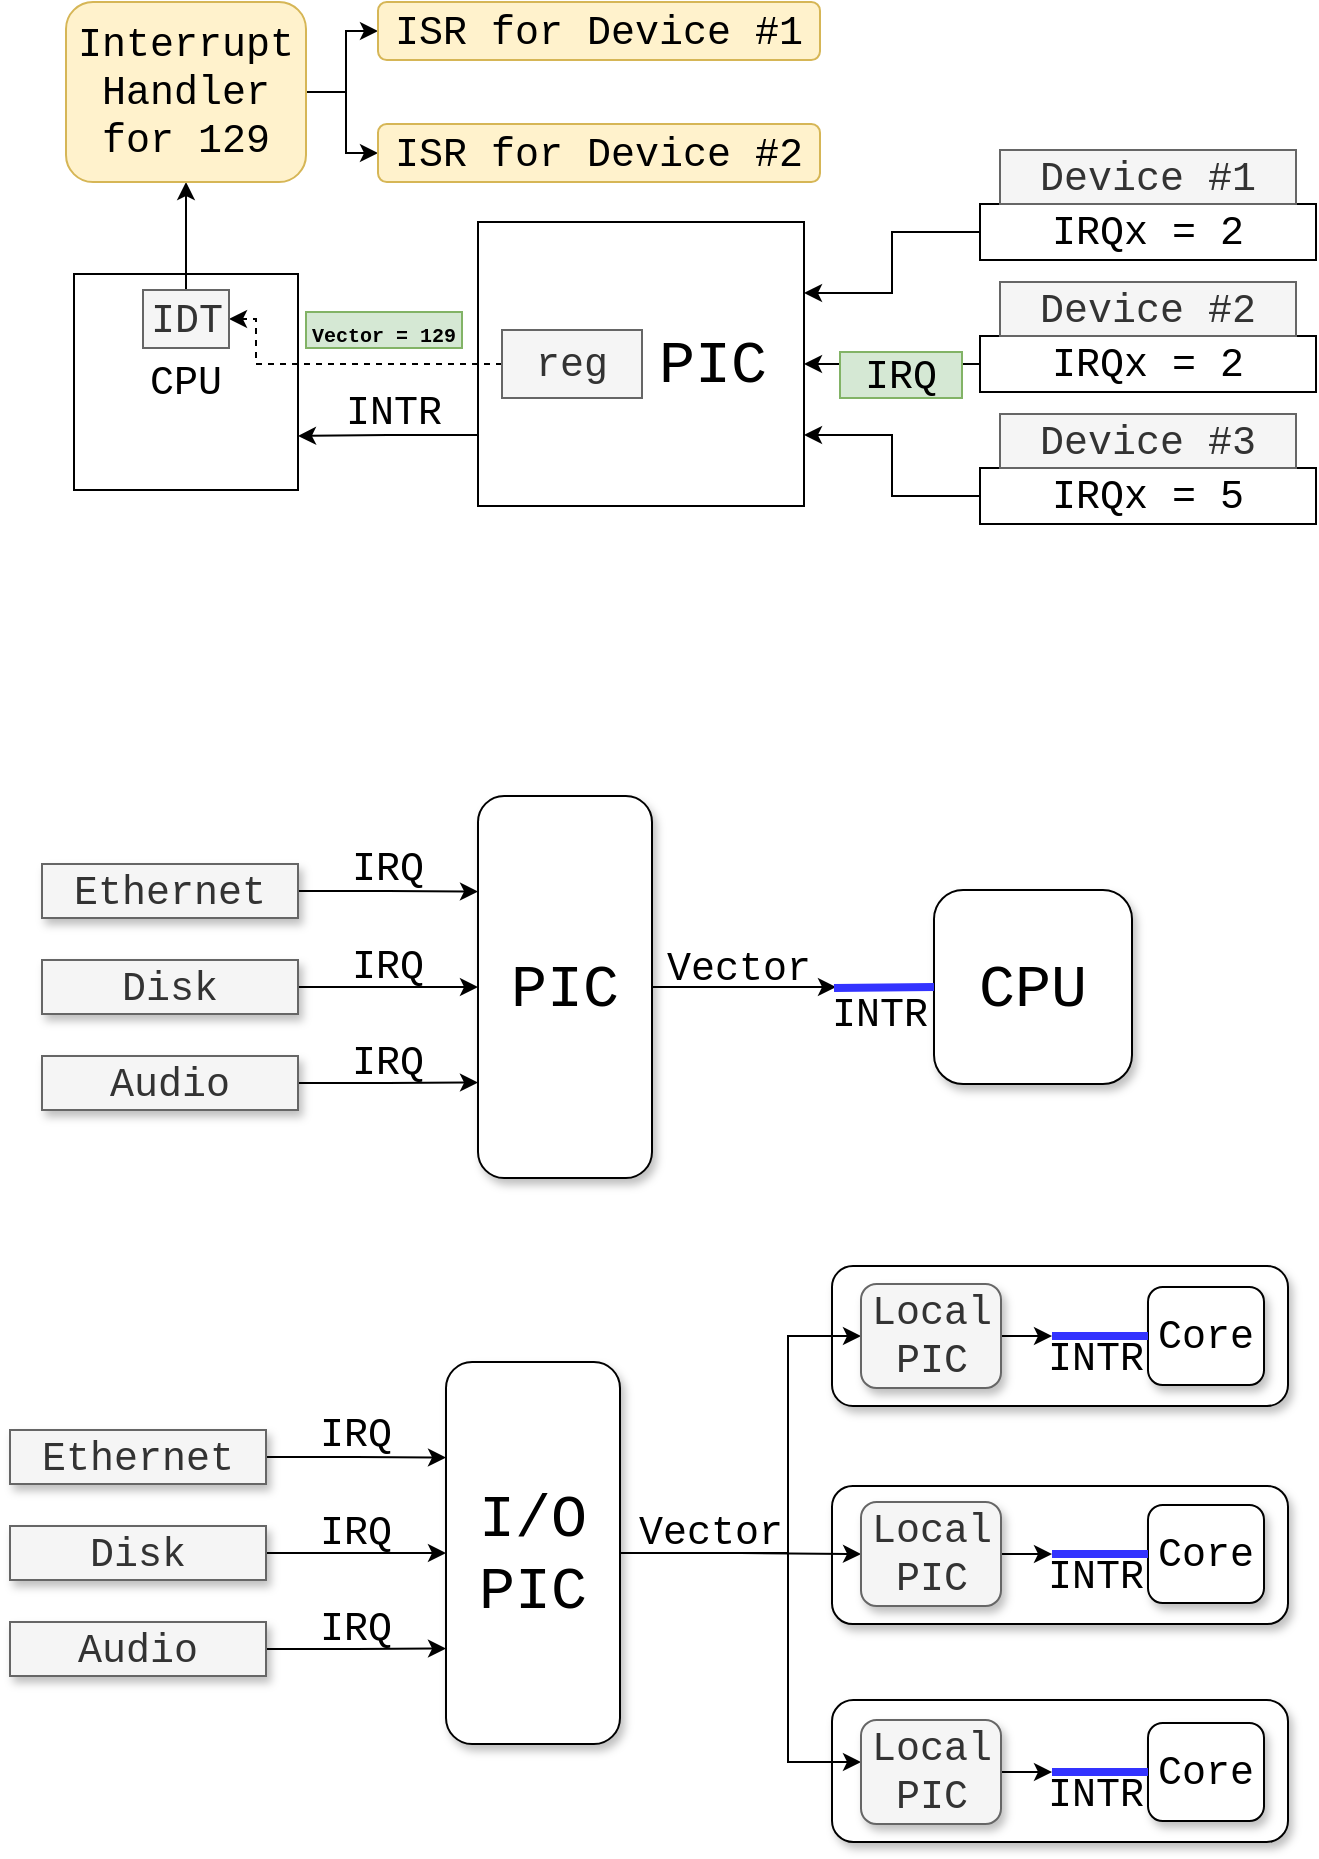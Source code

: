 <mxfile version="15.8.7" type="device"><diagram id="G9j7mE3fOL-PMxxnllcm" name="第 1 页"><mxGraphModel dx="1018" dy="770" grid="0" gridSize="10" guides="1" tooltips="1" connect="1" arrows="1" fold="1" page="0" pageScale="1" pageWidth="827" pageHeight="1169" math="0" shadow="0"><root><mxCell id="0"/><mxCell id="1" parent="0"/><mxCell id="OdGJWHpHHFbxzu6cKtiJ-74" value="&lt;font face=&quot;Courier New&quot; style=&quot;font-size: 28px&quot;&gt;&lt;br&gt;&lt;/font&gt;" style="rounded=1;whiteSpace=wrap;html=1;shadow=1;" vertex="1" parent="1"><mxGeometry x="420" y="848" width="228" height="69" as="geometry"/></mxCell><mxCell id="OdGJWHpHHFbxzu6cKtiJ-81" value="&lt;font face=&quot;Courier New&quot; style=&quot;font-size: 28px&quot;&gt;&lt;br&gt;&lt;/font&gt;" style="rounded=1;whiteSpace=wrap;html=1;shadow=1;" vertex="1" parent="1"><mxGeometry x="420" y="955" width="228" height="71" as="geometry"/></mxCell><mxCell id="OdGJWHpHHFbxzu6cKtiJ-45" value="&lt;font face=&quot;Courier New&quot; style=&quot;font-size: 28px&quot;&gt;&lt;br&gt;&lt;br&gt;&lt;br&gt;&lt;/font&gt;" style="rounded=1;whiteSpace=wrap;html=1;shadow=1;" vertex="1" parent="1"><mxGeometry x="420" y="738" width="228" height="70" as="geometry"/></mxCell><mxCell id="XwdYR5FslxW3wspx5kfS-20" value="&lt;font face=&quot;Courier New&quot; style=&quot;font-size: 20px&quot;&gt;CPU&lt;/font&gt;" style="rounded=0;whiteSpace=wrap;html=1;" parent="1" vertex="1"><mxGeometry x="41" y="242" width="112" height="108" as="geometry"/></mxCell><mxCell id="tJfSbzEz1Pqu8lbSWOCi-14" style="edgeStyle=orthogonalEdgeStyle;rounded=0;orthogonalLoop=1;jettySize=auto;html=1;entryX=1;entryY=0.75;entryDx=0;entryDy=0;exitX=0;exitY=0.75;exitDx=0;exitDy=0;" parent="1" source="XwdYR5FslxW3wspx5kfS-1" target="XwdYR5FslxW3wspx5kfS-20" edge="1"><mxGeometry relative="1" as="geometry"/></mxCell><mxCell id="XwdYR5FslxW3wspx5kfS-1" value="&lt;font face=&quot;Courier New&quot; style=&quot;font-size: 30px&quot;&gt;&amp;nbsp; &amp;nbsp; PIC&lt;/font&gt;" style="rounded=0;whiteSpace=wrap;html=1;" parent="1" vertex="1"><mxGeometry x="243" y="216" width="163" height="142" as="geometry"/></mxCell><mxCell id="XwdYR5FslxW3wspx5kfS-21" style="edgeStyle=orthogonalEdgeStyle;rounded=0;orthogonalLoop=1;jettySize=auto;html=1;entryX=1;entryY=0.5;entryDx=0;entryDy=0;fontFamily=Courier New;fontSize=20;exitX=0;exitY=0.5;exitDx=0;exitDy=0;dashed=1;" parent="1" source="XwdYR5FslxW3wspx5kfS-22" target="XwdYR5FslxW3wspx5kfS-27" edge="1"><mxGeometry relative="1" as="geometry"><Array as="points"><mxPoint x="132" y="287"/><mxPoint x="132" y="265"/></Array></mxGeometry></mxCell><mxCell id="XwdYR5FslxW3wspx5kfS-3" style="edgeStyle=orthogonalEdgeStyle;rounded=0;orthogonalLoop=1;jettySize=auto;html=1;entryX=1;entryY=0.25;entryDx=0;entryDy=0;fontFamily=Courier New;fontSize=20;" parent="1" source="XwdYR5FslxW3wspx5kfS-2" target="XwdYR5FslxW3wspx5kfS-1" edge="1"><mxGeometry relative="1" as="geometry"/></mxCell><mxCell id="XwdYR5FslxW3wspx5kfS-2" value="&lt;font face=&quot;Courier New&quot; style=&quot;font-size: 20px&quot;&gt;IRQx = 2&lt;/font&gt;" style="rounded=0;whiteSpace=wrap;html=1;" parent="1" vertex="1"><mxGeometry x="494" y="207" width="168" height="28" as="geometry"/></mxCell><mxCell id="XwdYR5FslxW3wspx5kfS-17" style="edgeStyle=orthogonalEdgeStyle;rounded=0;orthogonalLoop=1;jettySize=auto;html=1;fontFamily=Courier New;fontSize=20;" parent="1" source="XwdYR5FslxW3wspx5kfS-16" target="XwdYR5FslxW3wspx5kfS-1" edge="1"><mxGeometry relative="1" as="geometry"/></mxCell><mxCell id="XwdYR5FslxW3wspx5kfS-16" value="&lt;font face=&quot;Courier New&quot; style=&quot;font-size: 20px&quot;&gt;IRQx = 2&lt;/font&gt;" style="rounded=0;whiteSpace=wrap;html=1;" parent="1" vertex="1"><mxGeometry x="494" y="273" width="168" height="28" as="geometry"/></mxCell><mxCell id="XwdYR5FslxW3wspx5kfS-19" style="edgeStyle=orthogonalEdgeStyle;rounded=0;orthogonalLoop=1;jettySize=auto;html=1;entryX=1;entryY=0.75;entryDx=0;entryDy=0;fontFamily=Courier New;fontSize=20;" parent="1" source="XwdYR5FslxW3wspx5kfS-18" target="XwdYR5FslxW3wspx5kfS-1" edge="1"><mxGeometry relative="1" as="geometry"/></mxCell><mxCell id="XwdYR5FslxW3wspx5kfS-18" value="&lt;span style=&quot;font-family: &amp;#34;courier new&amp;#34; ; font-size: 20px&quot;&gt;IRQx = 5&lt;/span&gt;" style="rounded=0;whiteSpace=wrap;html=1;" parent="1" vertex="1"><mxGeometry x="494" y="339" width="168" height="28" as="geometry"/></mxCell><mxCell id="XwdYR5FslxW3wspx5kfS-22" value="reg" style="rounded=0;whiteSpace=wrap;html=1;fontFamily=Courier New;fontSize=20;fillColor=#f5f5f5;fontColor=#333333;strokeColor=#666666;" parent="1" vertex="1"><mxGeometry x="255" y="270" width="70" height="34" as="geometry"/></mxCell><mxCell id="XwdYR5FslxW3wspx5kfS-23" value="Device #1" style="rounded=0;whiteSpace=wrap;html=1;fontFamily=Courier New;fontSize=20;fillColor=#f5f5f5;fontColor=#333333;strokeColor=#666666;" parent="1" vertex="1"><mxGeometry x="504" y="180" width="148" height="27" as="geometry"/></mxCell><mxCell id="XwdYR5FslxW3wspx5kfS-24" value="Device #2" style="rounded=0;whiteSpace=wrap;html=1;fontFamily=Courier New;fontSize=20;fillColor=#f5f5f5;fontColor=#333333;strokeColor=#666666;" parent="1" vertex="1"><mxGeometry x="504" y="246" width="148" height="27" as="geometry"/></mxCell><mxCell id="XwdYR5FslxW3wspx5kfS-25" value="Device #3" style="rounded=0;whiteSpace=wrap;html=1;fontFamily=Courier New;fontSize=20;fillColor=#f5f5f5;fontColor=#333333;strokeColor=#666666;" parent="1" vertex="1"><mxGeometry x="504" y="312" width="148" height="27" as="geometry"/></mxCell><mxCell id="XwdYR5FslxW3wspx5kfS-26" value="&lt;font style=&quot;font-size: 10px&quot;&gt;&lt;b&gt;Vector = 129&lt;/b&gt;&lt;/font&gt;" style="text;html=1;strokeColor=#82b366;fillColor=#d5e8d4;align=center;verticalAlign=middle;whiteSpace=wrap;rounded=0;fontFamily=Courier New;fontSize=20;" parent="1" vertex="1"><mxGeometry x="157" y="261" width="78" height="18" as="geometry"/></mxCell><mxCell id="XwdYR5FslxW3wspx5kfS-28" style="edgeStyle=orthogonalEdgeStyle;rounded=0;orthogonalLoop=1;jettySize=auto;html=1;fontFamily=Courier New;fontSize=20;entryX=0.5;entryY=1;entryDx=0;entryDy=0;" parent="1" source="XwdYR5FslxW3wspx5kfS-27" target="XwdYR5FslxW3wspx5kfS-29" edge="1"><mxGeometry relative="1" as="geometry"><mxPoint x="97" y="192" as="targetPoint"/></mxGeometry></mxCell><mxCell id="XwdYR5FslxW3wspx5kfS-27" value="IDT" style="rounded=0;whiteSpace=wrap;html=1;fontFamily=Courier New;fontSize=20;fillColor=#f5f5f5;fontColor=#333333;strokeColor=#666666;" parent="1" vertex="1"><mxGeometry x="75.5" y="250" width="43" height="29" as="geometry"/></mxCell><mxCell id="tJfSbzEz1Pqu8lbSWOCi-5" style="edgeStyle=orthogonalEdgeStyle;rounded=0;orthogonalLoop=1;jettySize=auto;html=1;entryX=0;entryY=0.5;entryDx=0;entryDy=0;" parent="1" source="XwdYR5FslxW3wspx5kfS-29" target="tJfSbzEz1Pqu8lbSWOCi-4" edge="1"><mxGeometry relative="1" as="geometry"/></mxCell><mxCell id="tJfSbzEz1Pqu8lbSWOCi-12" style="edgeStyle=orthogonalEdgeStyle;rounded=0;orthogonalLoop=1;jettySize=auto;html=1;" parent="1" source="XwdYR5FslxW3wspx5kfS-29" target="tJfSbzEz1Pqu8lbSWOCi-11" edge="1"><mxGeometry relative="1" as="geometry"/></mxCell><mxCell id="XwdYR5FslxW3wspx5kfS-29" value="Interrupt Handler for 129" style="rounded=1;whiteSpace=wrap;html=1;fontFamily=Courier New;fontSize=20;fillColor=#fff2cc;strokeColor=#d6b656;" parent="1" vertex="1"><mxGeometry x="37" y="106" width="120" height="90" as="geometry"/></mxCell><mxCell id="tJfSbzEz1Pqu8lbSWOCi-2" value="IRQ" style="text;html=1;strokeColor=#82b366;fillColor=#d5e8d4;align=center;verticalAlign=middle;whiteSpace=wrap;rounded=0;fontFamily=Courier New;fontSize=20;" parent="1" vertex="1"><mxGeometry x="424" y="281" width="61" height="23" as="geometry"/></mxCell><mxCell id="tJfSbzEz1Pqu8lbSWOCi-4" value="ISR for Device #2" style="rounded=1;whiteSpace=wrap;html=1;fontFamily=Courier New;fontSize=20;fillColor=#fff2cc;strokeColor=#d6b656;" parent="1" vertex="1"><mxGeometry x="193" y="167" width="221" height="29" as="geometry"/></mxCell><mxCell id="tJfSbzEz1Pqu8lbSWOCi-11" value="ISR for Device #1" style="rounded=1;whiteSpace=wrap;html=1;fontFamily=Courier New;fontSize=20;fillColor=#fff2cc;strokeColor=#d6b656;" parent="1" vertex="1"><mxGeometry x="193" y="106" width="221" height="29" as="geometry"/></mxCell><mxCell id="tJfSbzEz1Pqu8lbSWOCi-15" value="&lt;font face=&quot;Courier New&quot; style=&quot;font-size: 20px&quot;&gt;INTR&lt;/font&gt;" style="text;html=1;strokeColor=none;fillColor=none;align=center;verticalAlign=middle;whiteSpace=wrap;rounded=0;" parent="1" vertex="1"><mxGeometry x="171" y="296" width="60" height="30" as="geometry"/></mxCell><mxCell id="OdGJWHpHHFbxzu6cKtiJ-32" style="edgeStyle=orthogonalEdgeStyle;rounded=0;orthogonalLoop=1;jettySize=auto;html=1;strokeWidth=1;" edge="1" parent="1" source="OdGJWHpHHFbxzu6cKtiJ-4"><mxGeometry relative="1" as="geometry"><mxPoint x="422" y="598.5" as="targetPoint"/></mxGeometry></mxCell><mxCell id="OdGJWHpHHFbxzu6cKtiJ-4" value="&lt;font face=&quot;Courier New&quot; style=&quot;font-size: 30px&quot;&gt;PIC&lt;/font&gt;" style="rounded=1;whiteSpace=wrap;html=1;shadow=1;" vertex="1" parent="1"><mxGeometry x="243" y="503" width="87" height="191" as="geometry"/></mxCell><mxCell id="OdGJWHpHHFbxzu6cKtiJ-6" style="edgeStyle=orthogonalEdgeStyle;rounded=0;orthogonalLoop=1;jettySize=auto;html=1;entryX=0;entryY=0.25;entryDx=0;entryDy=0;" edge="1" parent="1" source="OdGJWHpHHFbxzu6cKtiJ-5" target="OdGJWHpHHFbxzu6cKtiJ-4"><mxGeometry relative="1" as="geometry"/></mxCell><mxCell id="OdGJWHpHHFbxzu6cKtiJ-5" value="Ethernet" style="rounded=0;whiteSpace=wrap;html=1;fontFamily=Courier New;fontSize=20;fillColor=#f5f5f5;fontColor=#333333;strokeColor=#666666;shadow=1;" vertex="1" parent="1"><mxGeometry x="25" y="537" width="128" height="27" as="geometry"/></mxCell><mxCell id="OdGJWHpHHFbxzu6cKtiJ-8" style="edgeStyle=orthogonalEdgeStyle;rounded=0;orthogonalLoop=1;jettySize=auto;html=1;entryX=0;entryY=0.5;entryDx=0;entryDy=0;" edge="1" parent="1" source="OdGJWHpHHFbxzu6cKtiJ-7" target="OdGJWHpHHFbxzu6cKtiJ-4"><mxGeometry relative="1" as="geometry"/></mxCell><mxCell id="OdGJWHpHHFbxzu6cKtiJ-7" value="Disk" style="rounded=0;whiteSpace=wrap;html=1;fontFamily=Courier New;fontSize=20;fillColor=#f5f5f5;fontColor=#333333;strokeColor=#666666;shadow=1;" vertex="1" parent="1"><mxGeometry x="25" y="585" width="128" height="27" as="geometry"/></mxCell><mxCell id="OdGJWHpHHFbxzu6cKtiJ-10" style="edgeStyle=orthogonalEdgeStyle;rounded=0;orthogonalLoop=1;jettySize=auto;html=1;entryX=0;entryY=0.75;entryDx=0;entryDy=0;" edge="1" parent="1" source="OdGJWHpHHFbxzu6cKtiJ-9" target="OdGJWHpHHFbxzu6cKtiJ-4"><mxGeometry relative="1" as="geometry"/></mxCell><mxCell id="OdGJWHpHHFbxzu6cKtiJ-9" value="Audio" style="rounded=0;whiteSpace=wrap;html=1;fontFamily=Courier New;fontSize=20;fillColor=#f5f5f5;fontColor=#333333;strokeColor=#666666;shadow=1;" vertex="1" parent="1"><mxGeometry x="25" y="633" width="128" height="27" as="geometry"/></mxCell><mxCell id="OdGJWHpHHFbxzu6cKtiJ-11" value="&lt;font face=&quot;Courier New&quot; style=&quot;font-size: 30px&quot;&gt;CPU&lt;/font&gt;" style="rounded=1;whiteSpace=wrap;html=1;shadow=1;" vertex="1" parent="1"><mxGeometry x="471" y="550" width="99" height="97" as="geometry"/></mxCell><mxCell id="OdGJWHpHHFbxzu6cKtiJ-13" value="&lt;font face=&quot;Courier New&quot; style=&quot;font-size: 20px&quot;&gt;INTR&lt;/font&gt;" style="text;html=1;strokeColor=none;fillColor=none;align=center;verticalAlign=middle;whiteSpace=wrap;rounded=0;" vertex="1" parent="1"><mxGeometry x="414" y="597" width="60" height="30" as="geometry"/></mxCell><mxCell id="OdGJWHpHHFbxzu6cKtiJ-31" value="" style="endArrow=none;html=1;rounded=0;entryX=0;entryY=0.5;entryDx=0;entryDy=0;strokeWidth=4;strokeColor=#3333FF;" edge="1" parent="1" target="OdGJWHpHHFbxzu6cKtiJ-11"><mxGeometry width="50" height="50" relative="1" as="geometry"><mxPoint x="421" y="599" as="sourcePoint"/><mxPoint x="380" y="635" as="targetPoint"/></mxGeometry></mxCell><mxCell id="OdGJWHpHHFbxzu6cKtiJ-33" value="&lt;font face=&quot;Courier New&quot; style=&quot;font-size: 20px&quot;&gt;IRQ&lt;/font&gt;" style="text;html=1;strokeColor=none;fillColor=none;align=center;verticalAlign=middle;whiteSpace=wrap;rounded=0;" vertex="1" parent="1"><mxGeometry x="168" y="524" width="60" height="30" as="geometry"/></mxCell><mxCell id="OdGJWHpHHFbxzu6cKtiJ-34" value="&lt;font face=&quot;Courier New&quot; style=&quot;font-size: 20px&quot;&gt;IRQ&lt;/font&gt;" style="text;html=1;strokeColor=none;fillColor=none;align=center;verticalAlign=middle;whiteSpace=wrap;rounded=0;" vertex="1" parent="1"><mxGeometry x="168" y="573" width="60" height="30" as="geometry"/></mxCell><mxCell id="OdGJWHpHHFbxzu6cKtiJ-35" value="&lt;font face=&quot;Courier New&quot; style=&quot;font-size: 20px&quot;&gt;IRQ&lt;/font&gt;" style="text;html=1;strokeColor=none;fillColor=none;align=center;verticalAlign=middle;whiteSpace=wrap;rounded=0;" vertex="1" parent="1"><mxGeometry x="168" y="621" width="60" height="30" as="geometry"/></mxCell><mxCell id="OdGJWHpHHFbxzu6cKtiJ-36" value="&lt;font face=&quot;Courier New&quot; style=&quot;font-size: 20px&quot;&gt;Vector&lt;/font&gt;" style="text;html=1;strokeColor=none;fillColor=none;align=center;verticalAlign=middle;whiteSpace=wrap;rounded=0;" vertex="1" parent="1"><mxGeometry x="335" y="581" width="77" height="16" as="geometry"/></mxCell><mxCell id="OdGJWHpHHFbxzu6cKtiJ-60" style="edgeStyle=orthogonalEdgeStyle;rounded=0;orthogonalLoop=1;jettySize=auto;html=1;strokeColor=#000000;strokeWidth=1;entryX=0;entryY=0.5;entryDx=0;entryDy=0;" edge="1" parent="1" source="OdGJWHpHHFbxzu6cKtiJ-38" target="OdGJWHpHHFbxzu6cKtiJ-65"><mxGeometry relative="1" as="geometry"><mxPoint x="421" y="760" as="targetPoint"/><Array as="points"><mxPoint x="398" y="882"/><mxPoint x="398" y="773"/></Array></mxGeometry></mxCell><mxCell id="OdGJWHpHHFbxzu6cKtiJ-80" style="edgeStyle=orthogonalEdgeStyle;rounded=0;orthogonalLoop=1;jettySize=auto;html=1;entryX=0;entryY=0.5;entryDx=0;entryDy=0;fontSize=20;strokeColor=#000000;strokeWidth=1;" edge="1" parent="1" source="OdGJWHpHHFbxzu6cKtiJ-38" target="OdGJWHpHHFbxzu6cKtiJ-76"><mxGeometry relative="1" as="geometry"/></mxCell><mxCell id="OdGJWHpHHFbxzu6cKtiJ-87" style="edgeStyle=orthogonalEdgeStyle;rounded=0;orthogonalLoop=1;jettySize=auto;html=1;fontSize=20;strokeColor=#000000;strokeWidth=1;" edge="1" parent="1" source="OdGJWHpHHFbxzu6cKtiJ-38" target="OdGJWHpHHFbxzu6cKtiJ-83"><mxGeometry relative="1" as="geometry"><Array as="points"><mxPoint x="398" y="882"/><mxPoint x="398" y="986"/></Array></mxGeometry></mxCell><mxCell id="OdGJWHpHHFbxzu6cKtiJ-38" value="&lt;font face=&quot;Courier New&quot; style=&quot;font-size: 30px&quot;&gt;I/O PIC&lt;/font&gt;" style="rounded=1;whiteSpace=wrap;html=1;shadow=1;" vertex="1" parent="1"><mxGeometry x="227" y="786" width="87" height="191" as="geometry"/></mxCell><mxCell id="OdGJWHpHHFbxzu6cKtiJ-39" style="edgeStyle=orthogonalEdgeStyle;rounded=0;orthogonalLoop=1;jettySize=auto;html=1;entryX=0;entryY=0.25;entryDx=0;entryDy=0;" edge="1" source="OdGJWHpHHFbxzu6cKtiJ-40" target="OdGJWHpHHFbxzu6cKtiJ-38" parent="1"><mxGeometry relative="1" as="geometry"/></mxCell><mxCell id="OdGJWHpHHFbxzu6cKtiJ-40" value="Ethernet" style="rounded=0;whiteSpace=wrap;html=1;fontFamily=Courier New;fontSize=20;fillColor=#f5f5f5;fontColor=#333333;strokeColor=#666666;shadow=1;" vertex="1" parent="1"><mxGeometry x="9" y="820" width="128" height="27" as="geometry"/></mxCell><mxCell id="OdGJWHpHHFbxzu6cKtiJ-41" style="edgeStyle=orthogonalEdgeStyle;rounded=0;orthogonalLoop=1;jettySize=auto;html=1;entryX=0;entryY=0.5;entryDx=0;entryDy=0;" edge="1" source="OdGJWHpHHFbxzu6cKtiJ-42" target="OdGJWHpHHFbxzu6cKtiJ-38" parent="1"><mxGeometry relative="1" as="geometry"/></mxCell><mxCell id="OdGJWHpHHFbxzu6cKtiJ-42" value="Disk" style="rounded=0;whiteSpace=wrap;html=1;fontFamily=Courier New;fontSize=20;fillColor=#f5f5f5;fontColor=#333333;strokeColor=#666666;shadow=1;" vertex="1" parent="1"><mxGeometry x="9" y="868" width="128" height="27" as="geometry"/></mxCell><mxCell id="OdGJWHpHHFbxzu6cKtiJ-43" style="edgeStyle=orthogonalEdgeStyle;rounded=0;orthogonalLoop=1;jettySize=auto;html=1;entryX=0;entryY=0.75;entryDx=0;entryDy=0;" edge="1" source="OdGJWHpHHFbxzu6cKtiJ-44" target="OdGJWHpHHFbxzu6cKtiJ-38" parent="1"><mxGeometry relative="1" as="geometry"/></mxCell><mxCell id="OdGJWHpHHFbxzu6cKtiJ-44" value="Audio" style="rounded=0;whiteSpace=wrap;html=1;fontFamily=Courier New;fontSize=20;fillColor=#f5f5f5;fontColor=#333333;strokeColor=#666666;shadow=1;" vertex="1" parent="1"><mxGeometry x="9" y="916" width="128" height="27" as="geometry"/></mxCell><mxCell id="OdGJWHpHHFbxzu6cKtiJ-48" value="&lt;font face=&quot;Courier New&quot; style=&quot;font-size: 20px&quot;&gt;IRQ&lt;/font&gt;" style="text;html=1;strokeColor=none;fillColor=none;align=center;verticalAlign=middle;whiteSpace=wrap;rounded=0;" vertex="1" parent="1"><mxGeometry x="152" y="807" width="60" height="30" as="geometry"/></mxCell><mxCell id="OdGJWHpHHFbxzu6cKtiJ-49" value="&lt;font face=&quot;Courier New&quot; style=&quot;font-size: 20px&quot;&gt;IRQ&lt;/font&gt;" style="text;html=1;strokeColor=none;fillColor=none;align=center;verticalAlign=middle;whiteSpace=wrap;rounded=0;" vertex="1" parent="1"><mxGeometry x="152" y="856" width="60" height="30" as="geometry"/></mxCell><mxCell id="OdGJWHpHHFbxzu6cKtiJ-50" value="&lt;font face=&quot;Courier New&quot; style=&quot;font-size: 20px&quot;&gt;IRQ&lt;/font&gt;" style="text;html=1;strokeColor=none;fillColor=none;align=center;verticalAlign=middle;whiteSpace=wrap;rounded=0;" vertex="1" parent="1"><mxGeometry x="152" y="904" width="60" height="30" as="geometry"/></mxCell><mxCell id="OdGJWHpHHFbxzu6cKtiJ-73" style="edgeStyle=orthogonalEdgeStyle;rounded=0;orthogonalLoop=1;jettySize=auto;html=1;fontSize=20;strokeColor=#000000;strokeWidth=1;" edge="1" parent="1" source="OdGJWHpHHFbxzu6cKtiJ-65"><mxGeometry relative="1" as="geometry"><mxPoint x="530" y="773" as="targetPoint"/></mxGeometry></mxCell><mxCell id="OdGJWHpHHFbxzu6cKtiJ-65" value="&lt;font face=&quot;Courier New&quot; style=&quot;font-size: 20px&quot;&gt;Local PIC&lt;/font&gt;" style="rounded=1;whiteSpace=wrap;html=1;shadow=1;fillColor=#f5f5f5;fontColor=#333333;strokeColor=#666666;" vertex="1" parent="1"><mxGeometry x="434.5" y="747" width="70" height="52" as="geometry"/></mxCell><mxCell id="OdGJWHpHHFbxzu6cKtiJ-68" value="&lt;font face=&quot;Courier New&quot; style=&quot;font-size: 20px&quot;&gt;Vector&lt;/font&gt;" style="text;html=1;strokeColor=none;fillColor=none;align=center;verticalAlign=middle;whiteSpace=wrap;rounded=0;" vertex="1" parent="1"><mxGeometry x="321" y="863" width="77" height="16" as="geometry"/></mxCell><mxCell id="OdGJWHpHHFbxzu6cKtiJ-69" value="&lt;font face=&quot;Courier New&quot; style=&quot;font-size: 20px&quot;&gt;Core&lt;/font&gt;" style="rounded=1;whiteSpace=wrap;html=1;shadow=1;" vertex="1" parent="1"><mxGeometry x="578" y="748.5" width="58" height="49" as="geometry"/></mxCell><mxCell id="OdGJWHpHHFbxzu6cKtiJ-70" value="" style="endArrow=none;html=1;rounded=0;entryX=0;entryY=0.5;entryDx=0;entryDy=0;strokeWidth=4;strokeColor=#3333FF;" edge="1" target="OdGJWHpHHFbxzu6cKtiJ-69" parent="1"><mxGeometry width="50" height="50" relative="1" as="geometry"><mxPoint x="530" y="773" as="sourcePoint"/><mxPoint x="443" y="832" as="targetPoint"/></mxGeometry></mxCell><mxCell id="OdGJWHpHHFbxzu6cKtiJ-71" value="&lt;font face=&quot;Courier New&quot; style=&quot;font-size: 20px&quot;&gt;INTR&lt;/font&gt;" style="text;html=1;strokeColor=none;fillColor=none;align=center;verticalAlign=middle;whiteSpace=wrap;rounded=0;" vertex="1" parent="1"><mxGeometry x="522" y="769" width="60" height="30" as="geometry"/></mxCell><mxCell id="OdGJWHpHHFbxzu6cKtiJ-75" style="edgeStyle=orthogonalEdgeStyle;rounded=0;orthogonalLoop=1;jettySize=auto;html=1;fontSize=20;strokeColor=#000000;strokeWidth=1;" edge="1" source="OdGJWHpHHFbxzu6cKtiJ-76" parent="1"><mxGeometry relative="1" as="geometry"><mxPoint x="530" y="882" as="targetPoint"/></mxGeometry></mxCell><mxCell id="OdGJWHpHHFbxzu6cKtiJ-76" value="&lt;font face=&quot;Courier New&quot; style=&quot;font-size: 20px&quot;&gt;Local PIC&lt;/font&gt;" style="rounded=1;whiteSpace=wrap;html=1;shadow=1;fillColor=#f5f5f5;fontColor=#333333;strokeColor=#666666;" vertex="1" parent="1"><mxGeometry x="434.5" y="856" width="70" height="52" as="geometry"/></mxCell><mxCell id="OdGJWHpHHFbxzu6cKtiJ-77" value="&lt;font face=&quot;Courier New&quot; style=&quot;font-size: 20px&quot;&gt;Core&lt;/font&gt;" style="rounded=1;whiteSpace=wrap;html=1;shadow=1;" vertex="1" parent="1"><mxGeometry x="578" y="857.5" width="58" height="49" as="geometry"/></mxCell><mxCell id="OdGJWHpHHFbxzu6cKtiJ-78" value="" style="endArrow=none;html=1;rounded=0;entryX=0;entryY=0.5;entryDx=0;entryDy=0;strokeWidth=4;strokeColor=#3333FF;" edge="1" target="OdGJWHpHHFbxzu6cKtiJ-77" parent="1"><mxGeometry width="50" height="50" relative="1" as="geometry"><mxPoint x="530" y="882" as="sourcePoint"/><mxPoint x="443" y="941" as="targetPoint"/></mxGeometry></mxCell><mxCell id="OdGJWHpHHFbxzu6cKtiJ-79" value="&lt;font face=&quot;Courier New&quot; style=&quot;font-size: 20px&quot;&gt;INTR&lt;/font&gt;" style="text;html=1;strokeColor=none;fillColor=none;align=center;verticalAlign=middle;whiteSpace=wrap;rounded=0;" vertex="1" parent="1"><mxGeometry x="522" y="878" width="60" height="30" as="geometry"/></mxCell><mxCell id="OdGJWHpHHFbxzu6cKtiJ-82" style="edgeStyle=orthogonalEdgeStyle;rounded=0;orthogonalLoop=1;jettySize=auto;html=1;fontSize=20;strokeColor=#000000;strokeWidth=1;" edge="1" source="OdGJWHpHHFbxzu6cKtiJ-83" parent="1"><mxGeometry relative="1" as="geometry"><mxPoint x="530" y="991" as="targetPoint"/></mxGeometry></mxCell><mxCell id="OdGJWHpHHFbxzu6cKtiJ-83" value="&lt;font face=&quot;Courier New&quot; style=&quot;font-size: 20px&quot;&gt;Local PIC&lt;/font&gt;" style="rounded=1;whiteSpace=wrap;html=1;shadow=1;fillColor=#f5f5f5;fontColor=#333333;strokeColor=#666666;" vertex="1" parent="1"><mxGeometry x="434.5" y="965" width="70" height="52" as="geometry"/></mxCell><mxCell id="OdGJWHpHHFbxzu6cKtiJ-84" value="&lt;font face=&quot;Courier New&quot; style=&quot;font-size: 20px&quot;&gt;Core&lt;/font&gt;" style="rounded=1;whiteSpace=wrap;html=1;shadow=1;" vertex="1" parent="1"><mxGeometry x="578" y="966.5" width="58" height="49" as="geometry"/></mxCell><mxCell id="OdGJWHpHHFbxzu6cKtiJ-85" value="" style="endArrow=none;html=1;rounded=0;entryX=0;entryY=0.5;entryDx=0;entryDy=0;strokeWidth=4;strokeColor=#3333FF;" edge="1" target="OdGJWHpHHFbxzu6cKtiJ-84" parent="1"><mxGeometry width="50" height="50" relative="1" as="geometry"><mxPoint x="530" y="991" as="sourcePoint"/><mxPoint x="443" y="1050" as="targetPoint"/></mxGeometry></mxCell><mxCell id="OdGJWHpHHFbxzu6cKtiJ-86" value="&lt;font face=&quot;Courier New&quot; style=&quot;font-size: 20px&quot;&gt;INTR&lt;/font&gt;" style="text;html=1;strokeColor=none;fillColor=none;align=center;verticalAlign=middle;whiteSpace=wrap;rounded=0;" vertex="1" parent="1"><mxGeometry x="522" y="987" width="60" height="30" as="geometry"/></mxCell></root></mxGraphModel></diagram></mxfile>
